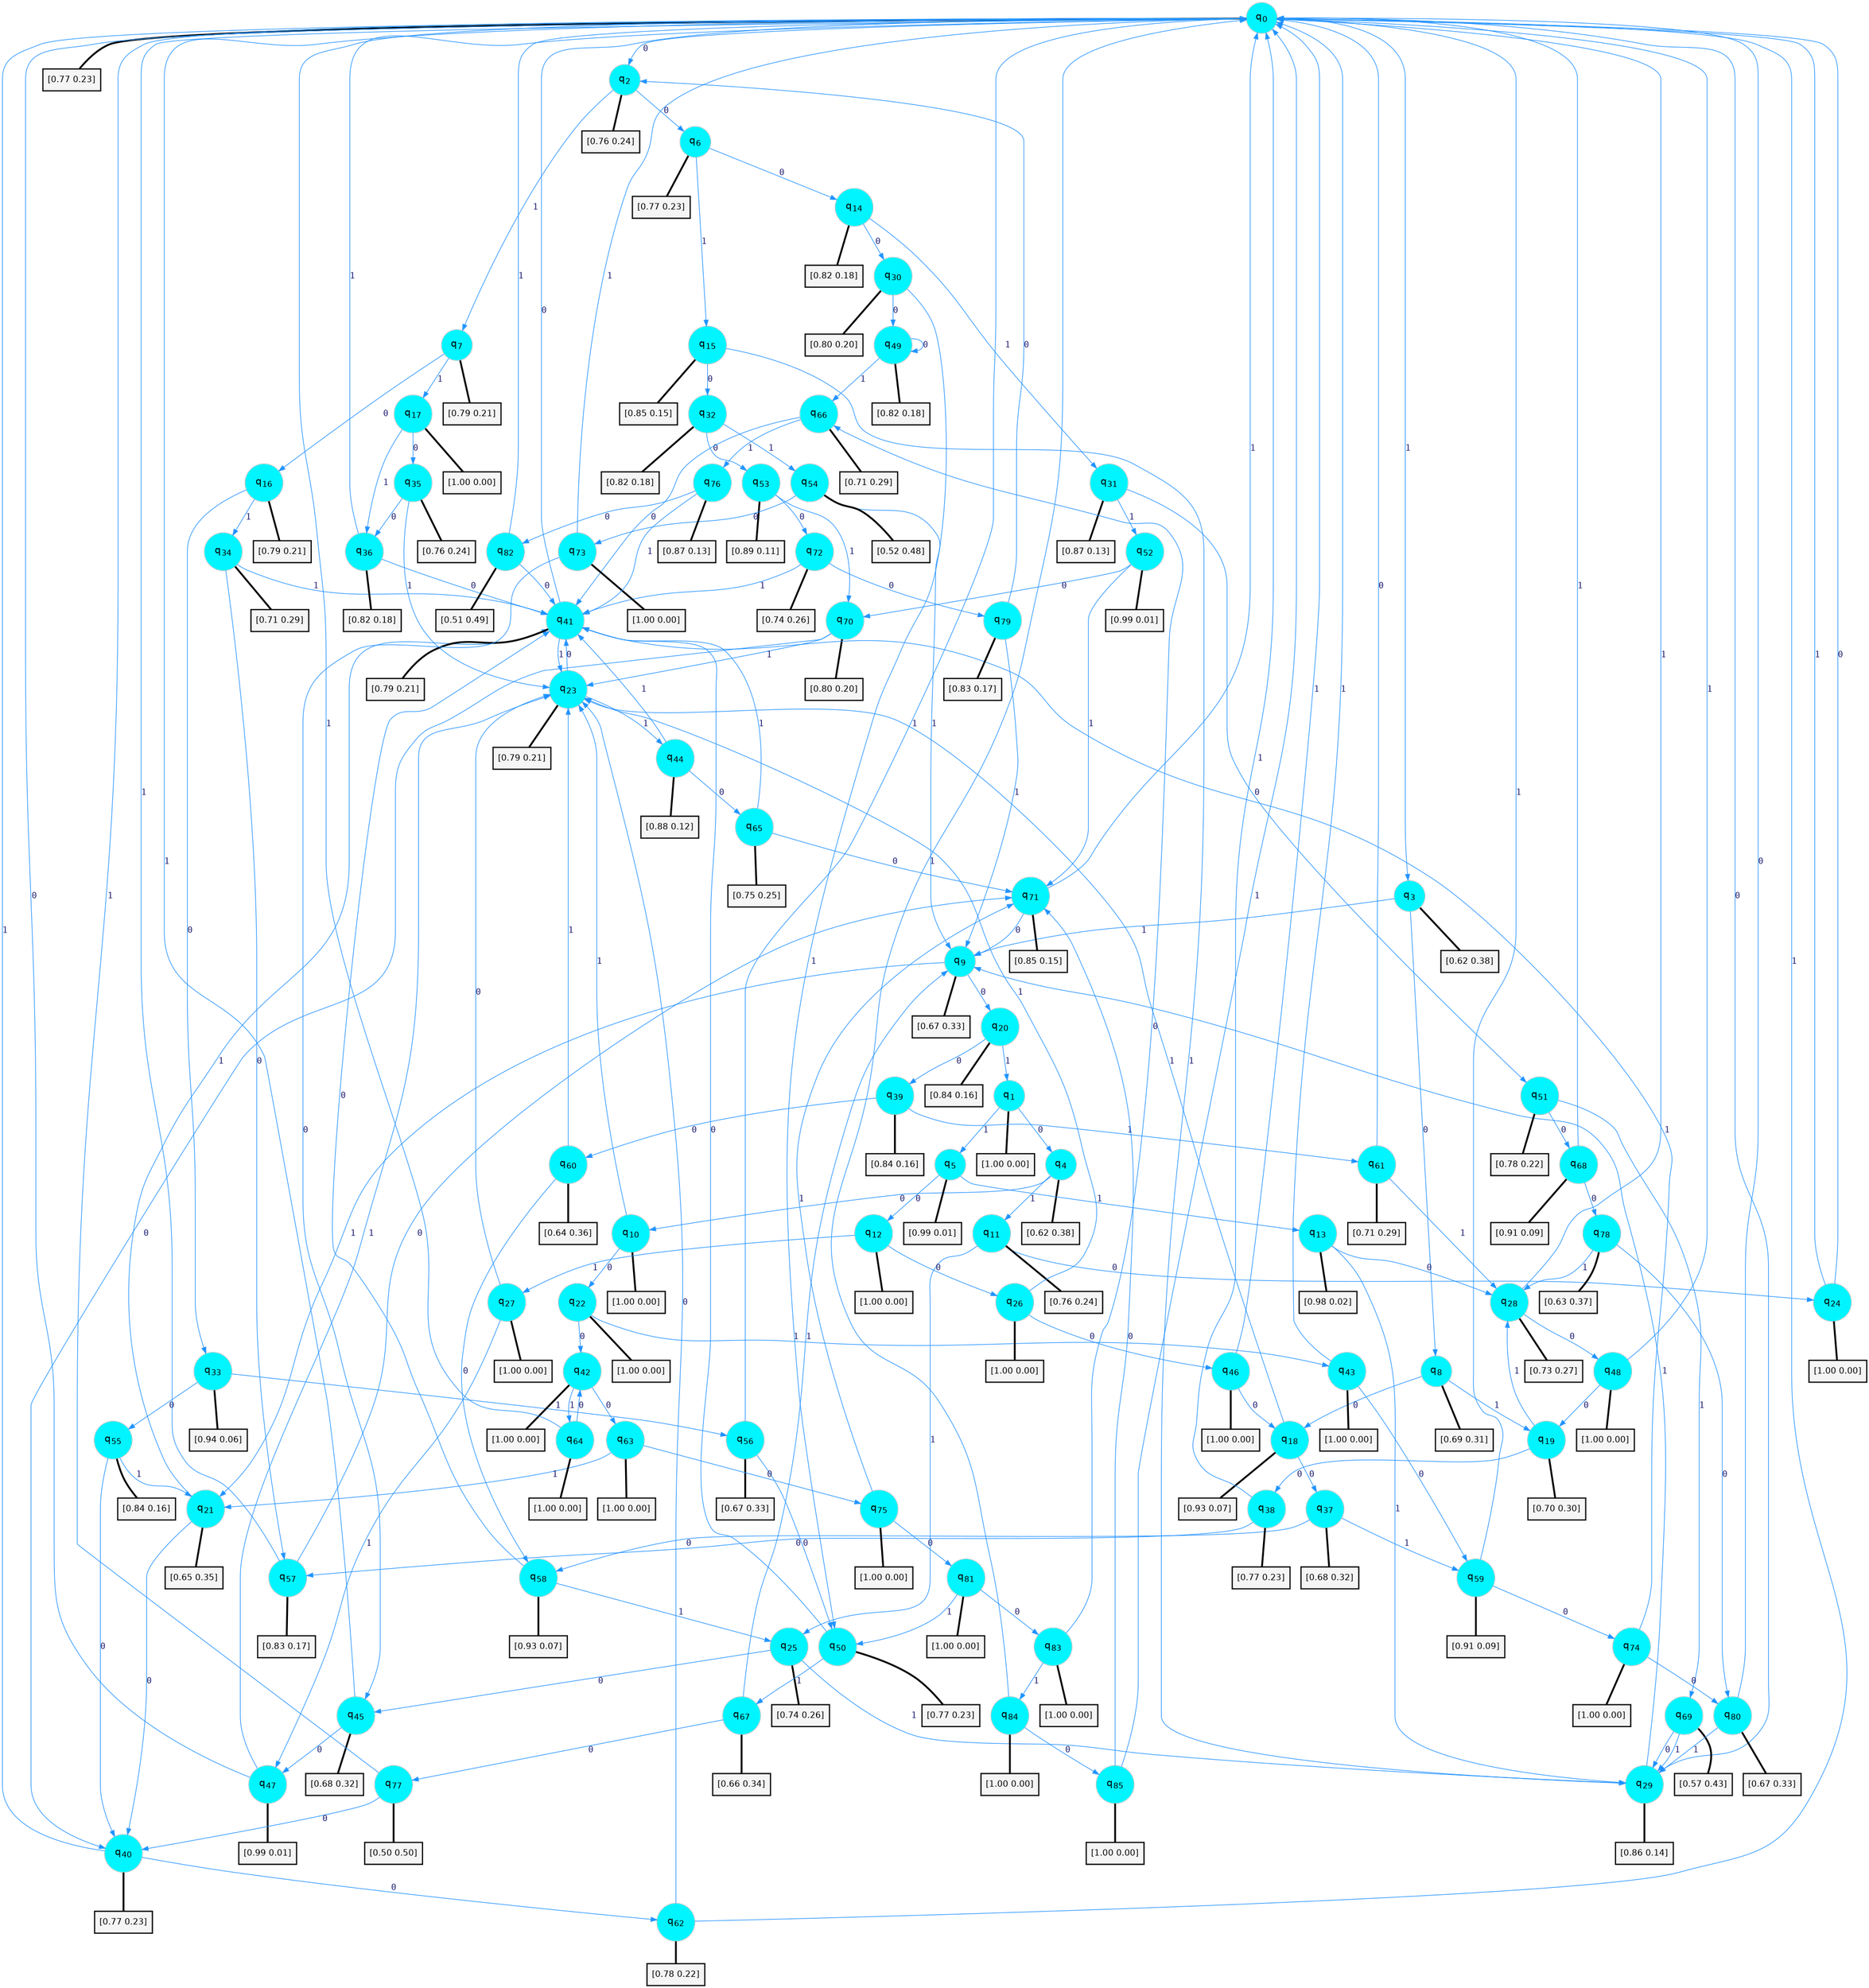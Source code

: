 digraph G {
graph [
bgcolor=transparent, dpi=300, rankdir=TD, size="40,25"];
node [
color=gray, fillcolor=turquoise1, fontcolor=black, fontname=Helvetica, fontsize=16, fontweight=bold, shape=circle, style=filled];
edge [
arrowsize=1, color=dodgerblue1, fontcolor=midnightblue, fontname=courier, fontweight=bold, penwidth=1, style=solid, weight=20];
0[label=<q<SUB>0</SUB>>];
1[label=<q<SUB>1</SUB>>];
2[label=<q<SUB>2</SUB>>];
3[label=<q<SUB>3</SUB>>];
4[label=<q<SUB>4</SUB>>];
5[label=<q<SUB>5</SUB>>];
6[label=<q<SUB>6</SUB>>];
7[label=<q<SUB>7</SUB>>];
8[label=<q<SUB>8</SUB>>];
9[label=<q<SUB>9</SUB>>];
10[label=<q<SUB>10</SUB>>];
11[label=<q<SUB>11</SUB>>];
12[label=<q<SUB>12</SUB>>];
13[label=<q<SUB>13</SUB>>];
14[label=<q<SUB>14</SUB>>];
15[label=<q<SUB>15</SUB>>];
16[label=<q<SUB>16</SUB>>];
17[label=<q<SUB>17</SUB>>];
18[label=<q<SUB>18</SUB>>];
19[label=<q<SUB>19</SUB>>];
20[label=<q<SUB>20</SUB>>];
21[label=<q<SUB>21</SUB>>];
22[label=<q<SUB>22</SUB>>];
23[label=<q<SUB>23</SUB>>];
24[label=<q<SUB>24</SUB>>];
25[label=<q<SUB>25</SUB>>];
26[label=<q<SUB>26</SUB>>];
27[label=<q<SUB>27</SUB>>];
28[label=<q<SUB>28</SUB>>];
29[label=<q<SUB>29</SUB>>];
30[label=<q<SUB>30</SUB>>];
31[label=<q<SUB>31</SUB>>];
32[label=<q<SUB>32</SUB>>];
33[label=<q<SUB>33</SUB>>];
34[label=<q<SUB>34</SUB>>];
35[label=<q<SUB>35</SUB>>];
36[label=<q<SUB>36</SUB>>];
37[label=<q<SUB>37</SUB>>];
38[label=<q<SUB>38</SUB>>];
39[label=<q<SUB>39</SUB>>];
40[label=<q<SUB>40</SUB>>];
41[label=<q<SUB>41</SUB>>];
42[label=<q<SUB>42</SUB>>];
43[label=<q<SUB>43</SUB>>];
44[label=<q<SUB>44</SUB>>];
45[label=<q<SUB>45</SUB>>];
46[label=<q<SUB>46</SUB>>];
47[label=<q<SUB>47</SUB>>];
48[label=<q<SUB>48</SUB>>];
49[label=<q<SUB>49</SUB>>];
50[label=<q<SUB>50</SUB>>];
51[label=<q<SUB>51</SUB>>];
52[label=<q<SUB>52</SUB>>];
53[label=<q<SUB>53</SUB>>];
54[label=<q<SUB>54</SUB>>];
55[label=<q<SUB>55</SUB>>];
56[label=<q<SUB>56</SUB>>];
57[label=<q<SUB>57</SUB>>];
58[label=<q<SUB>58</SUB>>];
59[label=<q<SUB>59</SUB>>];
60[label=<q<SUB>60</SUB>>];
61[label=<q<SUB>61</SUB>>];
62[label=<q<SUB>62</SUB>>];
63[label=<q<SUB>63</SUB>>];
64[label=<q<SUB>64</SUB>>];
65[label=<q<SUB>65</SUB>>];
66[label=<q<SUB>66</SUB>>];
67[label=<q<SUB>67</SUB>>];
68[label=<q<SUB>68</SUB>>];
69[label=<q<SUB>69</SUB>>];
70[label=<q<SUB>70</SUB>>];
71[label=<q<SUB>71</SUB>>];
72[label=<q<SUB>72</SUB>>];
73[label=<q<SUB>73</SUB>>];
74[label=<q<SUB>74</SUB>>];
75[label=<q<SUB>75</SUB>>];
76[label=<q<SUB>76</SUB>>];
77[label=<q<SUB>77</SUB>>];
78[label=<q<SUB>78</SUB>>];
79[label=<q<SUB>79</SUB>>];
80[label=<q<SUB>80</SUB>>];
81[label=<q<SUB>81</SUB>>];
82[label=<q<SUB>82</SUB>>];
83[label=<q<SUB>83</SUB>>];
84[label=<q<SUB>84</SUB>>];
85[label=<q<SUB>85</SUB>>];
86[label="[0.77 0.23]", shape=box,fontcolor=black, fontname=Helvetica, fontsize=14, penwidth=2, fillcolor=whitesmoke,color=black];
87[label="[1.00 0.00]", shape=box,fontcolor=black, fontname=Helvetica, fontsize=14, penwidth=2, fillcolor=whitesmoke,color=black];
88[label="[0.76 0.24]", shape=box,fontcolor=black, fontname=Helvetica, fontsize=14, penwidth=2, fillcolor=whitesmoke,color=black];
89[label="[0.62 0.38]", shape=box,fontcolor=black, fontname=Helvetica, fontsize=14, penwidth=2, fillcolor=whitesmoke,color=black];
90[label="[0.62 0.38]", shape=box,fontcolor=black, fontname=Helvetica, fontsize=14, penwidth=2, fillcolor=whitesmoke,color=black];
91[label="[0.99 0.01]", shape=box,fontcolor=black, fontname=Helvetica, fontsize=14, penwidth=2, fillcolor=whitesmoke,color=black];
92[label="[0.77 0.23]", shape=box,fontcolor=black, fontname=Helvetica, fontsize=14, penwidth=2, fillcolor=whitesmoke,color=black];
93[label="[0.79 0.21]", shape=box,fontcolor=black, fontname=Helvetica, fontsize=14, penwidth=2, fillcolor=whitesmoke,color=black];
94[label="[0.69 0.31]", shape=box,fontcolor=black, fontname=Helvetica, fontsize=14, penwidth=2, fillcolor=whitesmoke,color=black];
95[label="[0.67 0.33]", shape=box,fontcolor=black, fontname=Helvetica, fontsize=14, penwidth=2, fillcolor=whitesmoke,color=black];
96[label="[1.00 0.00]", shape=box,fontcolor=black, fontname=Helvetica, fontsize=14, penwidth=2, fillcolor=whitesmoke,color=black];
97[label="[0.76 0.24]", shape=box,fontcolor=black, fontname=Helvetica, fontsize=14, penwidth=2, fillcolor=whitesmoke,color=black];
98[label="[1.00 0.00]", shape=box,fontcolor=black, fontname=Helvetica, fontsize=14, penwidth=2, fillcolor=whitesmoke,color=black];
99[label="[0.98 0.02]", shape=box,fontcolor=black, fontname=Helvetica, fontsize=14, penwidth=2, fillcolor=whitesmoke,color=black];
100[label="[0.82 0.18]", shape=box,fontcolor=black, fontname=Helvetica, fontsize=14, penwidth=2, fillcolor=whitesmoke,color=black];
101[label="[0.85 0.15]", shape=box,fontcolor=black, fontname=Helvetica, fontsize=14, penwidth=2, fillcolor=whitesmoke,color=black];
102[label="[0.79 0.21]", shape=box,fontcolor=black, fontname=Helvetica, fontsize=14, penwidth=2, fillcolor=whitesmoke,color=black];
103[label="[1.00 0.00]", shape=box,fontcolor=black, fontname=Helvetica, fontsize=14, penwidth=2, fillcolor=whitesmoke,color=black];
104[label="[0.93 0.07]", shape=box,fontcolor=black, fontname=Helvetica, fontsize=14, penwidth=2, fillcolor=whitesmoke,color=black];
105[label="[0.70 0.30]", shape=box,fontcolor=black, fontname=Helvetica, fontsize=14, penwidth=2, fillcolor=whitesmoke,color=black];
106[label="[0.84 0.16]", shape=box,fontcolor=black, fontname=Helvetica, fontsize=14, penwidth=2, fillcolor=whitesmoke,color=black];
107[label="[0.65 0.35]", shape=box,fontcolor=black, fontname=Helvetica, fontsize=14, penwidth=2, fillcolor=whitesmoke,color=black];
108[label="[1.00 0.00]", shape=box,fontcolor=black, fontname=Helvetica, fontsize=14, penwidth=2, fillcolor=whitesmoke,color=black];
109[label="[0.79 0.21]", shape=box,fontcolor=black, fontname=Helvetica, fontsize=14, penwidth=2, fillcolor=whitesmoke,color=black];
110[label="[1.00 0.00]", shape=box,fontcolor=black, fontname=Helvetica, fontsize=14, penwidth=2, fillcolor=whitesmoke,color=black];
111[label="[0.74 0.26]", shape=box,fontcolor=black, fontname=Helvetica, fontsize=14, penwidth=2, fillcolor=whitesmoke,color=black];
112[label="[1.00 0.00]", shape=box,fontcolor=black, fontname=Helvetica, fontsize=14, penwidth=2, fillcolor=whitesmoke,color=black];
113[label="[1.00 0.00]", shape=box,fontcolor=black, fontname=Helvetica, fontsize=14, penwidth=2, fillcolor=whitesmoke,color=black];
114[label="[0.73 0.27]", shape=box,fontcolor=black, fontname=Helvetica, fontsize=14, penwidth=2, fillcolor=whitesmoke,color=black];
115[label="[0.86 0.14]", shape=box,fontcolor=black, fontname=Helvetica, fontsize=14, penwidth=2, fillcolor=whitesmoke,color=black];
116[label="[0.80 0.20]", shape=box,fontcolor=black, fontname=Helvetica, fontsize=14, penwidth=2, fillcolor=whitesmoke,color=black];
117[label="[0.87 0.13]", shape=box,fontcolor=black, fontname=Helvetica, fontsize=14, penwidth=2, fillcolor=whitesmoke,color=black];
118[label="[0.82 0.18]", shape=box,fontcolor=black, fontname=Helvetica, fontsize=14, penwidth=2, fillcolor=whitesmoke,color=black];
119[label="[0.94 0.06]", shape=box,fontcolor=black, fontname=Helvetica, fontsize=14, penwidth=2, fillcolor=whitesmoke,color=black];
120[label="[0.71 0.29]", shape=box,fontcolor=black, fontname=Helvetica, fontsize=14, penwidth=2, fillcolor=whitesmoke,color=black];
121[label="[0.76 0.24]", shape=box,fontcolor=black, fontname=Helvetica, fontsize=14, penwidth=2, fillcolor=whitesmoke,color=black];
122[label="[0.82 0.18]", shape=box,fontcolor=black, fontname=Helvetica, fontsize=14, penwidth=2, fillcolor=whitesmoke,color=black];
123[label="[0.68 0.32]", shape=box,fontcolor=black, fontname=Helvetica, fontsize=14, penwidth=2, fillcolor=whitesmoke,color=black];
124[label="[0.77 0.23]", shape=box,fontcolor=black, fontname=Helvetica, fontsize=14, penwidth=2, fillcolor=whitesmoke,color=black];
125[label="[0.84 0.16]", shape=box,fontcolor=black, fontname=Helvetica, fontsize=14, penwidth=2, fillcolor=whitesmoke,color=black];
126[label="[0.77 0.23]", shape=box,fontcolor=black, fontname=Helvetica, fontsize=14, penwidth=2, fillcolor=whitesmoke,color=black];
127[label="[0.79 0.21]", shape=box,fontcolor=black, fontname=Helvetica, fontsize=14, penwidth=2, fillcolor=whitesmoke,color=black];
128[label="[1.00 0.00]", shape=box,fontcolor=black, fontname=Helvetica, fontsize=14, penwidth=2, fillcolor=whitesmoke,color=black];
129[label="[1.00 0.00]", shape=box,fontcolor=black, fontname=Helvetica, fontsize=14, penwidth=2, fillcolor=whitesmoke,color=black];
130[label="[0.88 0.12]", shape=box,fontcolor=black, fontname=Helvetica, fontsize=14, penwidth=2, fillcolor=whitesmoke,color=black];
131[label="[0.68 0.32]", shape=box,fontcolor=black, fontname=Helvetica, fontsize=14, penwidth=2, fillcolor=whitesmoke,color=black];
132[label="[1.00 0.00]", shape=box,fontcolor=black, fontname=Helvetica, fontsize=14, penwidth=2, fillcolor=whitesmoke,color=black];
133[label="[0.99 0.01]", shape=box,fontcolor=black, fontname=Helvetica, fontsize=14, penwidth=2, fillcolor=whitesmoke,color=black];
134[label="[1.00 0.00]", shape=box,fontcolor=black, fontname=Helvetica, fontsize=14, penwidth=2, fillcolor=whitesmoke,color=black];
135[label="[0.82 0.18]", shape=box,fontcolor=black, fontname=Helvetica, fontsize=14, penwidth=2, fillcolor=whitesmoke,color=black];
136[label="[0.77 0.23]", shape=box,fontcolor=black, fontname=Helvetica, fontsize=14, penwidth=2, fillcolor=whitesmoke,color=black];
137[label="[0.78 0.22]", shape=box,fontcolor=black, fontname=Helvetica, fontsize=14, penwidth=2, fillcolor=whitesmoke,color=black];
138[label="[0.99 0.01]", shape=box,fontcolor=black, fontname=Helvetica, fontsize=14, penwidth=2, fillcolor=whitesmoke,color=black];
139[label="[0.89 0.11]", shape=box,fontcolor=black, fontname=Helvetica, fontsize=14, penwidth=2, fillcolor=whitesmoke,color=black];
140[label="[0.52 0.48]", shape=box,fontcolor=black, fontname=Helvetica, fontsize=14, penwidth=2, fillcolor=whitesmoke,color=black];
141[label="[0.84 0.16]", shape=box,fontcolor=black, fontname=Helvetica, fontsize=14, penwidth=2, fillcolor=whitesmoke,color=black];
142[label="[0.67 0.33]", shape=box,fontcolor=black, fontname=Helvetica, fontsize=14, penwidth=2, fillcolor=whitesmoke,color=black];
143[label="[0.83 0.17]", shape=box,fontcolor=black, fontname=Helvetica, fontsize=14, penwidth=2, fillcolor=whitesmoke,color=black];
144[label="[0.93 0.07]", shape=box,fontcolor=black, fontname=Helvetica, fontsize=14, penwidth=2, fillcolor=whitesmoke,color=black];
145[label="[0.91 0.09]", shape=box,fontcolor=black, fontname=Helvetica, fontsize=14, penwidth=2, fillcolor=whitesmoke,color=black];
146[label="[0.64 0.36]", shape=box,fontcolor=black, fontname=Helvetica, fontsize=14, penwidth=2, fillcolor=whitesmoke,color=black];
147[label="[0.71 0.29]", shape=box,fontcolor=black, fontname=Helvetica, fontsize=14, penwidth=2, fillcolor=whitesmoke,color=black];
148[label="[0.78 0.22]", shape=box,fontcolor=black, fontname=Helvetica, fontsize=14, penwidth=2, fillcolor=whitesmoke,color=black];
149[label="[1.00 0.00]", shape=box,fontcolor=black, fontname=Helvetica, fontsize=14, penwidth=2, fillcolor=whitesmoke,color=black];
150[label="[1.00 0.00]", shape=box,fontcolor=black, fontname=Helvetica, fontsize=14, penwidth=2, fillcolor=whitesmoke,color=black];
151[label="[0.75 0.25]", shape=box,fontcolor=black, fontname=Helvetica, fontsize=14, penwidth=2, fillcolor=whitesmoke,color=black];
152[label="[0.71 0.29]", shape=box,fontcolor=black, fontname=Helvetica, fontsize=14, penwidth=2, fillcolor=whitesmoke,color=black];
153[label="[0.66 0.34]", shape=box,fontcolor=black, fontname=Helvetica, fontsize=14, penwidth=2, fillcolor=whitesmoke,color=black];
154[label="[0.91 0.09]", shape=box,fontcolor=black, fontname=Helvetica, fontsize=14, penwidth=2, fillcolor=whitesmoke,color=black];
155[label="[0.57 0.43]", shape=box,fontcolor=black, fontname=Helvetica, fontsize=14, penwidth=2, fillcolor=whitesmoke,color=black];
156[label="[0.80 0.20]", shape=box,fontcolor=black, fontname=Helvetica, fontsize=14, penwidth=2, fillcolor=whitesmoke,color=black];
157[label="[0.85 0.15]", shape=box,fontcolor=black, fontname=Helvetica, fontsize=14, penwidth=2, fillcolor=whitesmoke,color=black];
158[label="[0.74 0.26]", shape=box,fontcolor=black, fontname=Helvetica, fontsize=14, penwidth=2, fillcolor=whitesmoke,color=black];
159[label="[1.00 0.00]", shape=box,fontcolor=black, fontname=Helvetica, fontsize=14, penwidth=2, fillcolor=whitesmoke,color=black];
160[label="[1.00 0.00]", shape=box,fontcolor=black, fontname=Helvetica, fontsize=14, penwidth=2, fillcolor=whitesmoke,color=black];
161[label="[1.00 0.00]", shape=box,fontcolor=black, fontname=Helvetica, fontsize=14, penwidth=2, fillcolor=whitesmoke,color=black];
162[label="[0.87 0.13]", shape=box,fontcolor=black, fontname=Helvetica, fontsize=14, penwidth=2, fillcolor=whitesmoke,color=black];
163[label="[0.50 0.50]", shape=box,fontcolor=black, fontname=Helvetica, fontsize=14, penwidth=2, fillcolor=whitesmoke,color=black];
164[label="[0.63 0.37]", shape=box,fontcolor=black, fontname=Helvetica, fontsize=14, penwidth=2, fillcolor=whitesmoke,color=black];
165[label="[0.83 0.17]", shape=box,fontcolor=black, fontname=Helvetica, fontsize=14, penwidth=2, fillcolor=whitesmoke,color=black];
166[label="[0.67 0.33]", shape=box,fontcolor=black, fontname=Helvetica, fontsize=14, penwidth=2, fillcolor=whitesmoke,color=black];
167[label="[1.00 0.00]", shape=box,fontcolor=black, fontname=Helvetica, fontsize=14, penwidth=2, fillcolor=whitesmoke,color=black];
168[label="[0.51 0.49]", shape=box,fontcolor=black, fontname=Helvetica, fontsize=14, penwidth=2, fillcolor=whitesmoke,color=black];
169[label="[1.00 0.00]", shape=box,fontcolor=black, fontname=Helvetica, fontsize=14, penwidth=2, fillcolor=whitesmoke,color=black];
170[label="[1.00 0.00]", shape=box,fontcolor=black, fontname=Helvetica, fontsize=14, penwidth=2, fillcolor=whitesmoke,color=black];
171[label="[1.00 0.00]", shape=box,fontcolor=black, fontname=Helvetica, fontsize=14, penwidth=2, fillcolor=whitesmoke,color=black];
0->2 [label=0];
0->3 [label=1];
0->86 [arrowhead=none, penwidth=3,color=black];
1->4 [label=0];
1->5 [label=1];
1->87 [arrowhead=none, penwidth=3,color=black];
2->6 [label=0];
2->7 [label=1];
2->88 [arrowhead=none, penwidth=3,color=black];
3->8 [label=0];
3->9 [label=1];
3->89 [arrowhead=none, penwidth=3,color=black];
4->10 [label=0];
4->11 [label=1];
4->90 [arrowhead=none, penwidth=3,color=black];
5->12 [label=0];
5->13 [label=1];
5->91 [arrowhead=none, penwidth=3,color=black];
6->14 [label=0];
6->15 [label=1];
6->92 [arrowhead=none, penwidth=3,color=black];
7->16 [label=0];
7->17 [label=1];
7->93 [arrowhead=none, penwidth=3,color=black];
8->18 [label=0];
8->19 [label=1];
8->94 [arrowhead=none, penwidth=3,color=black];
9->20 [label=0];
9->21 [label=1];
9->95 [arrowhead=none, penwidth=3,color=black];
10->22 [label=0];
10->23 [label=1];
10->96 [arrowhead=none, penwidth=3,color=black];
11->24 [label=0];
11->25 [label=1];
11->97 [arrowhead=none, penwidth=3,color=black];
12->26 [label=0];
12->27 [label=1];
12->98 [arrowhead=none, penwidth=3,color=black];
13->28 [label=0];
13->29 [label=1];
13->99 [arrowhead=none, penwidth=3,color=black];
14->30 [label=0];
14->31 [label=1];
14->100 [arrowhead=none, penwidth=3,color=black];
15->32 [label=0];
15->29 [label=1];
15->101 [arrowhead=none, penwidth=3,color=black];
16->33 [label=0];
16->34 [label=1];
16->102 [arrowhead=none, penwidth=3,color=black];
17->35 [label=0];
17->36 [label=1];
17->103 [arrowhead=none, penwidth=3,color=black];
18->37 [label=0];
18->23 [label=1];
18->104 [arrowhead=none, penwidth=3,color=black];
19->38 [label=0];
19->28 [label=1];
19->105 [arrowhead=none, penwidth=3,color=black];
20->39 [label=0];
20->1 [label=1];
20->106 [arrowhead=none, penwidth=3,color=black];
21->40 [label=0];
21->41 [label=1];
21->107 [arrowhead=none, penwidth=3,color=black];
22->42 [label=0];
22->43 [label=1];
22->108 [arrowhead=none, penwidth=3,color=black];
23->41 [label=0];
23->44 [label=1];
23->109 [arrowhead=none, penwidth=3,color=black];
24->0 [label=0];
24->0 [label=1];
24->110 [arrowhead=none, penwidth=3,color=black];
25->45 [label=0];
25->29 [label=1];
25->111 [arrowhead=none, penwidth=3,color=black];
26->46 [label=0];
26->23 [label=1];
26->112 [arrowhead=none, penwidth=3,color=black];
27->23 [label=0];
27->47 [label=1];
27->113 [arrowhead=none, penwidth=3,color=black];
28->48 [label=0];
28->0 [label=1];
28->114 [arrowhead=none, penwidth=3,color=black];
29->0 [label=0];
29->9 [label=1];
29->115 [arrowhead=none, penwidth=3,color=black];
30->49 [label=0];
30->50 [label=1];
30->116 [arrowhead=none, penwidth=3,color=black];
31->51 [label=0];
31->52 [label=1];
31->117 [arrowhead=none, penwidth=3,color=black];
32->53 [label=0];
32->54 [label=1];
32->118 [arrowhead=none, penwidth=3,color=black];
33->55 [label=0];
33->56 [label=1];
33->119 [arrowhead=none, penwidth=3,color=black];
34->57 [label=0];
34->41 [label=1];
34->120 [arrowhead=none, penwidth=3,color=black];
35->36 [label=0];
35->23 [label=1];
35->121 [arrowhead=none, penwidth=3,color=black];
36->41 [label=0];
36->0 [label=1];
36->122 [arrowhead=none, penwidth=3,color=black];
37->58 [label=0];
37->59 [label=1];
37->123 [arrowhead=none, penwidth=3,color=black];
38->57 [label=0];
38->0 [label=1];
38->124 [arrowhead=none, penwidth=3,color=black];
39->60 [label=0];
39->61 [label=1];
39->125 [arrowhead=none, penwidth=3,color=black];
40->62 [label=0];
40->0 [label=1];
40->126 [arrowhead=none, penwidth=3,color=black];
41->0 [label=0];
41->23 [label=1];
41->127 [arrowhead=none, penwidth=3,color=black];
42->63 [label=0];
42->64 [label=1];
42->128 [arrowhead=none, penwidth=3,color=black];
43->59 [label=0];
43->0 [label=1];
43->129 [arrowhead=none, penwidth=3,color=black];
44->65 [label=0];
44->41 [label=1];
44->130 [arrowhead=none, penwidth=3,color=black];
45->47 [label=0];
45->0 [label=1];
45->131 [arrowhead=none, penwidth=3,color=black];
46->18 [label=0];
46->0 [label=1];
46->132 [arrowhead=none, penwidth=3,color=black];
47->0 [label=0];
47->23 [label=1];
47->133 [arrowhead=none, penwidth=3,color=black];
48->19 [label=0];
48->0 [label=1];
48->134 [arrowhead=none, penwidth=3,color=black];
49->49 [label=0];
49->66 [label=1];
49->135 [arrowhead=none, penwidth=3,color=black];
50->41 [label=0];
50->67 [label=1];
50->136 [arrowhead=none, penwidth=3,color=black];
51->68 [label=0];
51->69 [label=1];
51->137 [arrowhead=none, penwidth=3,color=black];
52->70 [label=0];
52->71 [label=1];
52->138 [arrowhead=none, penwidth=3,color=black];
53->72 [label=0];
53->70 [label=1];
53->139 [arrowhead=none, penwidth=3,color=black];
54->73 [label=0];
54->9 [label=1];
54->140 [arrowhead=none, penwidth=3,color=black];
55->40 [label=0];
55->21 [label=1];
55->141 [arrowhead=none, penwidth=3,color=black];
56->50 [label=0];
56->0 [label=1];
56->142 [arrowhead=none, penwidth=3,color=black];
57->71 [label=0];
57->0 [label=1];
57->143 [arrowhead=none, penwidth=3,color=black];
58->41 [label=0];
58->25 [label=1];
58->144 [arrowhead=none, penwidth=3,color=black];
59->74 [label=0];
59->0 [label=1];
59->145 [arrowhead=none, penwidth=3,color=black];
60->58 [label=0];
60->23 [label=1];
60->146 [arrowhead=none, penwidth=3,color=black];
61->0 [label=0];
61->28 [label=1];
61->147 [arrowhead=none, penwidth=3,color=black];
62->23 [label=0];
62->0 [label=1];
62->148 [arrowhead=none, penwidth=3,color=black];
63->75 [label=0];
63->21 [label=1];
63->149 [arrowhead=none, penwidth=3,color=black];
64->42 [label=0];
64->0 [label=1];
64->150 [arrowhead=none, penwidth=3,color=black];
65->71 [label=0];
65->41 [label=1];
65->151 [arrowhead=none, penwidth=3,color=black];
66->41 [label=0];
66->76 [label=1];
66->152 [arrowhead=none, penwidth=3,color=black];
67->77 [label=0];
67->9 [label=1];
67->153 [arrowhead=none, penwidth=3,color=black];
68->78 [label=0];
68->0 [label=1];
68->154 [arrowhead=none, penwidth=3,color=black];
69->29 [label=0];
69->29 [label=1];
69->155 [arrowhead=none, penwidth=3,color=black];
70->40 [label=0];
70->23 [label=1];
70->156 [arrowhead=none, penwidth=3,color=black];
71->9 [label=0];
71->0 [label=1];
71->157 [arrowhead=none, penwidth=3,color=black];
72->79 [label=0];
72->41 [label=1];
72->158 [arrowhead=none, penwidth=3,color=black];
73->45 [label=0];
73->0 [label=1];
73->159 [arrowhead=none, penwidth=3,color=black];
74->80 [label=0];
74->41 [label=1];
74->160 [arrowhead=none, penwidth=3,color=black];
75->81 [label=0];
75->71 [label=1];
75->161 [arrowhead=none, penwidth=3,color=black];
76->82 [label=0];
76->41 [label=1];
76->162 [arrowhead=none, penwidth=3,color=black];
77->40 [label=0];
77->0 [label=1];
77->163 [arrowhead=none, penwidth=3,color=black];
78->80 [label=0];
78->28 [label=1];
78->164 [arrowhead=none, penwidth=3,color=black];
79->2 [label=0];
79->9 [label=1];
79->165 [arrowhead=none, penwidth=3,color=black];
80->0 [label=0];
80->29 [label=1];
80->166 [arrowhead=none, penwidth=3,color=black];
81->83 [label=0];
81->50 [label=1];
81->167 [arrowhead=none, penwidth=3,color=black];
82->41 [label=0];
82->0 [label=1];
82->168 [arrowhead=none, penwidth=3,color=black];
83->66 [label=0];
83->84 [label=1];
83->169 [arrowhead=none, penwidth=3,color=black];
84->85 [label=0];
84->0 [label=1];
84->170 [arrowhead=none, penwidth=3,color=black];
85->71 [label=0];
85->0 [label=1];
85->171 [arrowhead=none, penwidth=3,color=black];
}
